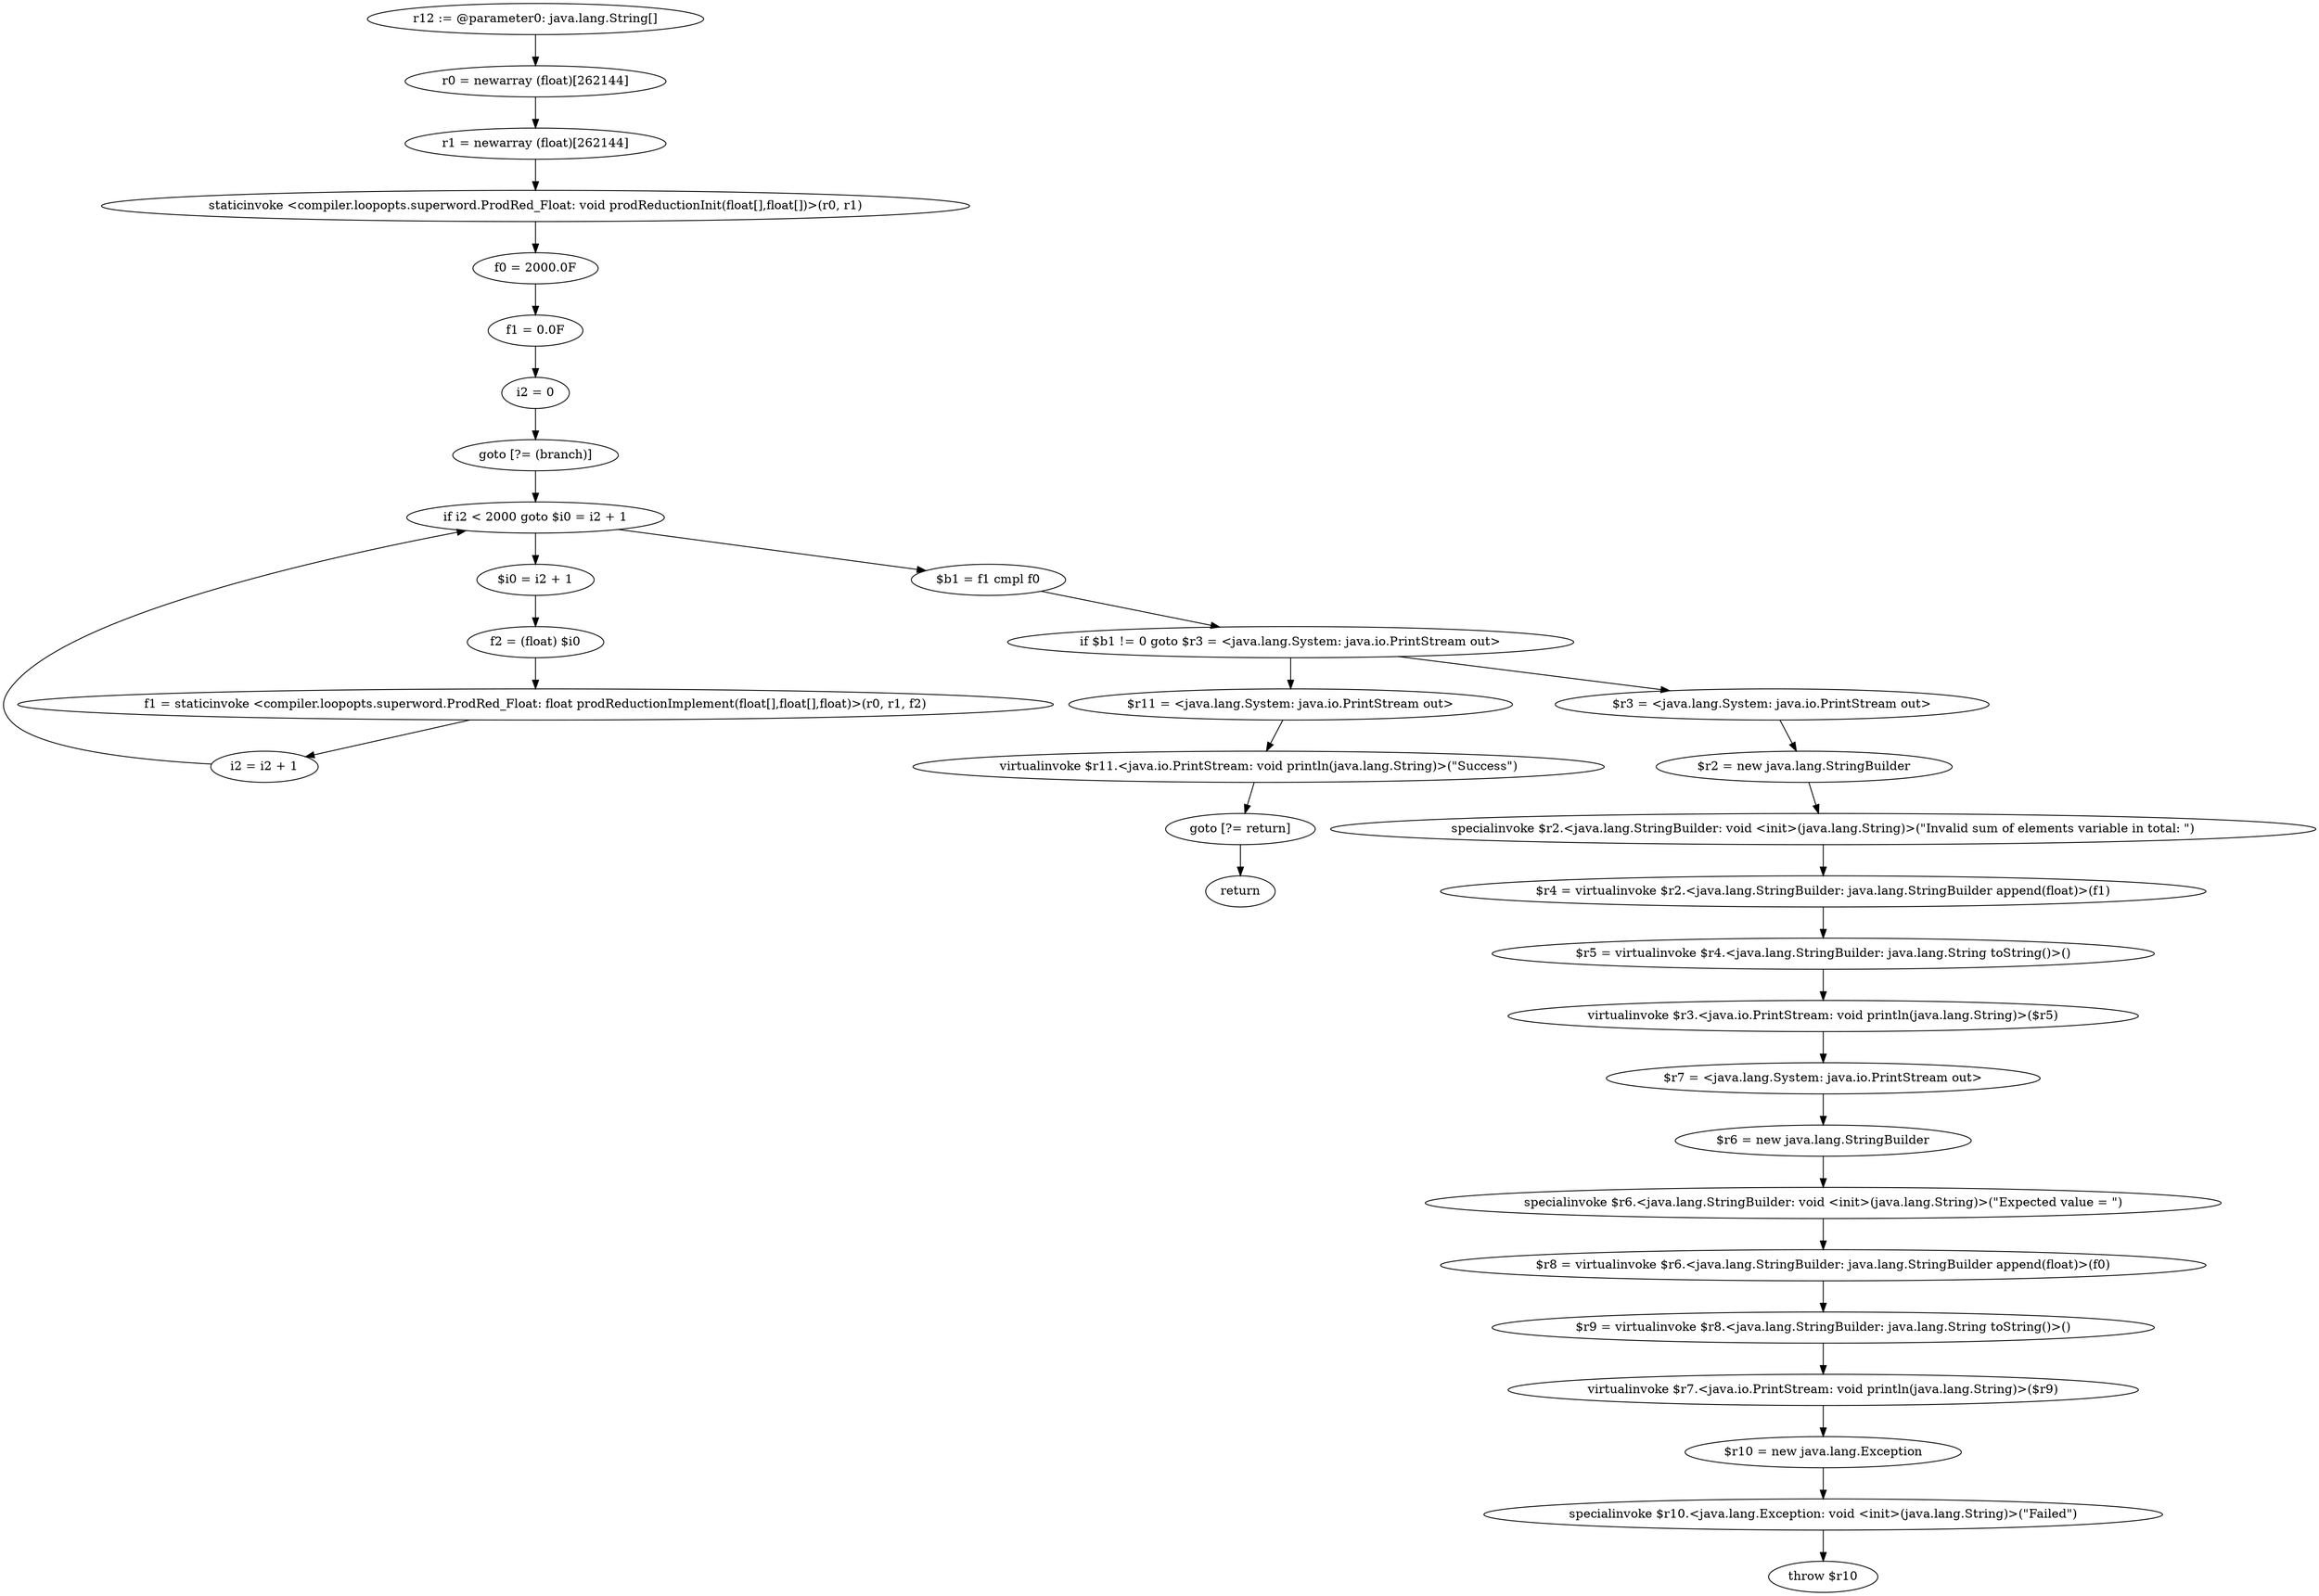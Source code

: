 digraph "unitGraph" {
    "r12 := @parameter0: java.lang.String[]"
    "r0 = newarray (float)[262144]"
    "r1 = newarray (float)[262144]"
    "staticinvoke <compiler.loopopts.superword.ProdRed_Float: void prodReductionInit(float[],float[])>(r0, r1)"
    "f0 = 2000.0F"
    "f1 = 0.0F"
    "i2 = 0"
    "goto [?= (branch)]"
    "$i0 = i2 + 1"
    "f2 = (float) $i0"
    "f1 = staticinvoke <compiler.loopopts.superword.ProdRed_Float: float prodReductionImplement(float[],float[],float)>(r0, r1, f2)"
    "i2 = i2 + 1"
    "if i2 < 2000 goto $i0 = i2 + 1"
    "$b1 = f1 cmpl f0"
    "if $b1 != 0 goto $r3 = <java.lang.System: java.io.PrintStream out>"
    "$r11 = <java.lang.System: java.io.PrintStream out>"
    "virtualinvoke $r11.<java.io.PrintStream: void println(java.lang.String)>(\"Success\")"
    "goto [?= return]"
    "$r3 = <java.lang.System: java.io.PrintStream out>"
    "$r2 = new java.lang.StringBuilder"
    "specialinvoke $r2.<java.lang.StringBuilder: void <init>(java.lang.String)>(\"Invalid sum of elements variable in total: \")"
    "$r4 = virtualinvoke $r2.<java.lang.StringBuilder: java.lang.StringBuilder append(float)>(f1)"
    "$r5 = virtualinvoke $r4.<java.lang.StringBuilder: java.lang.String toString()>()"
    "virtualinvoke $r3.<java.io.PrintStream: void println(java.lang.String)>($r5)"
    "$r7 = <java.lang.System: java.io.PrintStream out>"
    "$r6 = new java.lang.StringBuilder"
    "specialinvoke $r6.<java.lang.StringBuilder: void <init>(java.lang.String)>(\"Expected value = \")"
    "$r8 = virtualinvoke $r6.<java.lang.StringBuilder: java.lang.StringBuilder append(float)>(f0)"
    "$r9 = virtualinvoke $r8.<java.lang.StringBuilder: java.lang.String toString()>()"
    "virtualinvoke $r7.<java.io.PrintStream: void println(java.lang.String)>($r9)"
    "$r10 = new java.lang.Exception"
    "specialinvoke $r10.<java.lang.Exception: void <init>(java.lang.String)>(\"Failed\")"
    "throw $r10"
    "return"
    "r12 := @parameter0: java.lang.String[]"->"r0 = newarray (float)[262144]";
    "r0 = newarray (float)[262144]"->"r1 = newarray (float)[262144]";
    "r1 = newarray (float)[262144]"->"staticinvoke <compiler.loopopts.superword.ProdRed_Float: void prodReductionInit(float[],float[])>(r0, r1)";
    "staticinvoke <compiler.loopopts.superword.ProdRed_Float: void prodReductionInit(float[],float[])>(r0, r1)"->"f0 = 2000.0F";
    "f0 = 2000.0F"->"f1 = 0.0F";
    "f1 = 0.0F"->"i2 = 0";
    "i2 = 0"->"goto [?= (branch)]";
    "goto [?= (branch)]"->"if i2 < 2000 goto $i0 = i2 + 1";
    "$i0 = i2 + 1"->"f2 = (float) $i0";
    "f2 = (float) $i0"->"f1 = staticinvoke <compiler.loopopts.superword.ProdRed_Float: float prodReductionImplement(float[],float[],float)>(r0, r1, f2)";
    "f1 = staticinvoke <compiler.loopopts.superword.ProdRed_Float: float prodReductionImplement(float[],float[],float)>(r0, r1, f2)"->"i2 = i2 + 1";
    "i2 = i2 + 1"->"if i2 < 2000 goto $i0 = i2 + 1";
    "if i2 < 2000 goto $i0 = i2 + 1"->"$b1 = f1 cmpl f0";
    "if i2 < 2000 goto $i0 = i2 + 1"->"$i0 = i2 + 1";
    "$b1 = f1 cmpl f0"->"if $b1 != 0 goto $r3 = <java.lang.System: java.io.PrintStream out>";
    "if $b1 != 0 goto $r3 = <java.lang.System: java.io.PrintStream out>"->"$r11 = <java.lang.System: java.io.PrintStream out>";
    "if $b1 != 0 goto $r3 = <java.lang.System: java.io.PrintStream out>"->"$r3 = <java.lang.System: java.io.PrintStream out>";
    "$r11 = <java.lang.System: java.io.PrintStream out>"->"virtualinvoke $r11.<java.io.PrintStream: void println(java.lang.String)>(\"Success\")";
    "virtualinvoke $r11.<java.io.PrintStream: void println(java.lang.String)>(\"Success\")"->"goto [?= return]";
    "goto [?= return]"->"return";
    "$r3 = <java.lang.System: java.io.PrintStream out>"->"$r2 = new java.lang.StringBuilder";
    "$r2 = new java.lang.StringBuilder"->"specialinvoke $r2.<java.lang.StringBuilder: void <init>(java.lang.String)>(\"Invalid sum of elements variable in total: \")";
    "specialinvoke $r2.<java.lang.StringBuilder: void <init>(java.lang.String)>(\"Invalid sum of elements variable in total: \")"->"$r4 = virtualinvoke $r2.<java.lang.StringBuilder: java.lang.StringBuilder append(float)>(f1)";
    "$r4 = virtualinvoke $r2.<java.lang.StringBuilder: java.lang.StringBuilder append(float)>(f1)"->"$r5 = virtualinvoke $r4.<java.lang.StringBuilder: java.lang.String toString()>()";
    "$r5 = virtualinvoke $r4.<java.lang.StringBuilder: java.lang.String toString()>()"->"virtualinvoke $r3.<java.io.PrintStream: void println(java.lang.String)>($r5)";
    "virtualinvoke $r3.<java.io.PrintStream: void println(java.lang.String)>($r5)"->"$r7 = <java.lang.System: java.io.PrintStream out>";
    "$r7 = <java.lang.System: java.io.PrintStream out>"->"$r6 = new java.lang.StringBuilder";
    "$r6 = new java.lang.StringBuilder"->"specialinvoke $r6.<java.lang.StringBuilder: void <init>(java.lang.String)>(\"Expected value = \")";
    "specialinvoke $r6.<java.lang.StringBuilder: void <init>(java.lang.String)>(\"Expected value = \")"->"$r8 = virtualinvoke $r6.<java.lang.StringBuilder: java.lang.StringBuilder append(float)>(f0)";
    "$r8 = virtualinvoke $r6.<java.lang.StringBuilder: java.lang.StringBuilder append(float)>(f0)"->"$r9 = virtualinvoke $r8.<java.lang.StringBuilder: java.lang.String toString()>()";
    "$r9 = virtualinvoke $r8.<java.lang.StringBuilder: java.lang.String toString()>()"->"virtualinvoke $r7.<java.io.PrintStream: void println(java.lang.String)>($r9)";
    "virtualinvoke $r7.<java.io.PrintStream: void println(java.lang.String)>($r9)"->"$r10 = new java.lang.Exception";
    "$r10 = new java.lang.Exception"->"specialinvoke $r10.<java.lang.Exception: void <init>(java.lang.String)>(\"Failed\")";
    "specialinvoke $r10.<java.lang.Exception: void <init>(java.lang.String)>(\"Failed\")"->"throw $r10";
}
